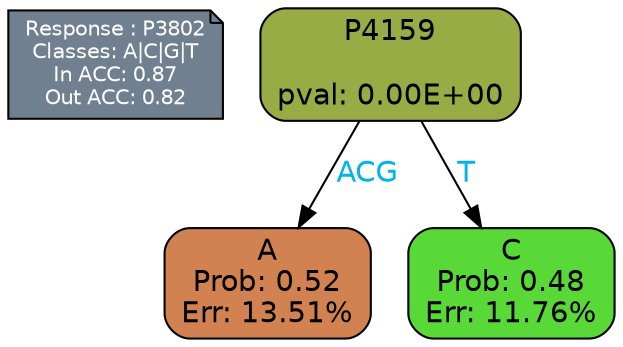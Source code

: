 digraph Tree {
node [shape=box, style="filled, rounded", color="black", fontname=helvetica] ;
graph [ranksep=equally, splines=polylines, bgcolor=transparent, dpi=600] ;
edge [fontname=helvetica] ;
LEGEND [label="Response : P3802
Classes: A|C|G|T
In ACC: 0.87
Out ACC: 0.82
",shape=note,align=left,style=filled,fillcolor="slategray",fontcolor="white",fontsize=10];1 [label="P4159

pval: 0.00E+00", fillcolor="#98ab45"] ;
2 [label="A
Prob: 0.52
Err: 13.51%", fillcolor="#d28250"] ;
3 [label="C
Prob: 0.48
Err: 11.76%", fillcolor="#59d938"] ;
1 -> 2 [label="ACG",fontcolor=deepskyblue2] ;
1 -> 3 [label="T",fontcolor=deepskyblue2] ;
{rank = same; 2;3;}{rank = same; LEGEND;1;}}